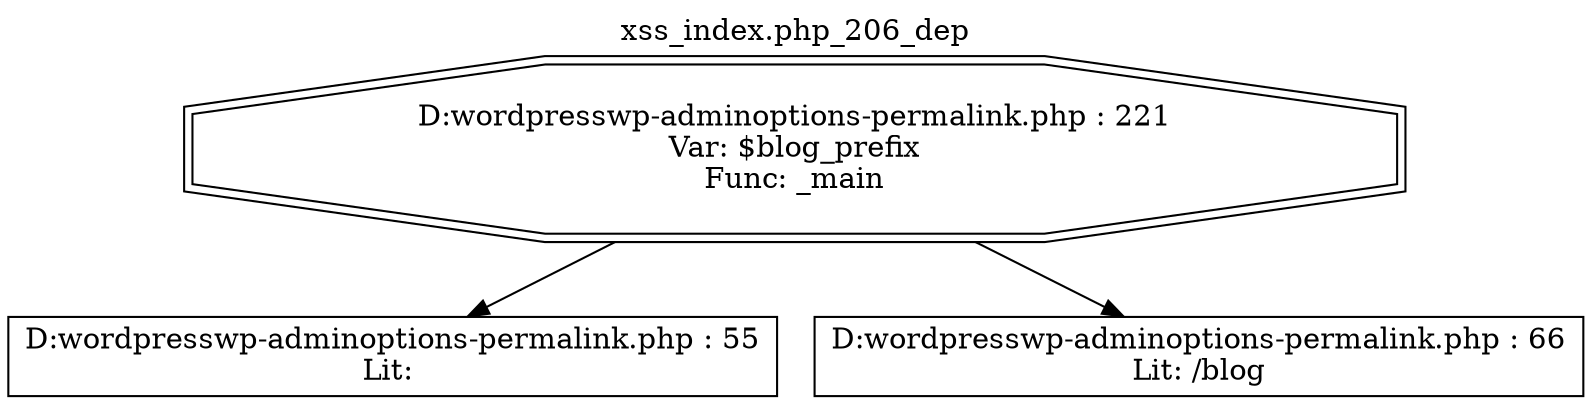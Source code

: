 digraph cfg {
  label="xss_index.php_206_dep";
  labelloc=t;
  n1 [shape=doubleoctagon, label="D:\wordpress\wp-admin\options-permalink.php : 221\nVar: $blog_prefix\nFunc: _main\n"];
  n2 [shape=box, label="D:\wordpress\wp-admin\options-permalink.php : 55\nLit: \n"];
  n3 [shape=box, label="D:\wordpress\wp-admin\options-permalink.php : 66\nLit: /blog\n"];
  n1 -> n2;
  n1 -> n3;
}

